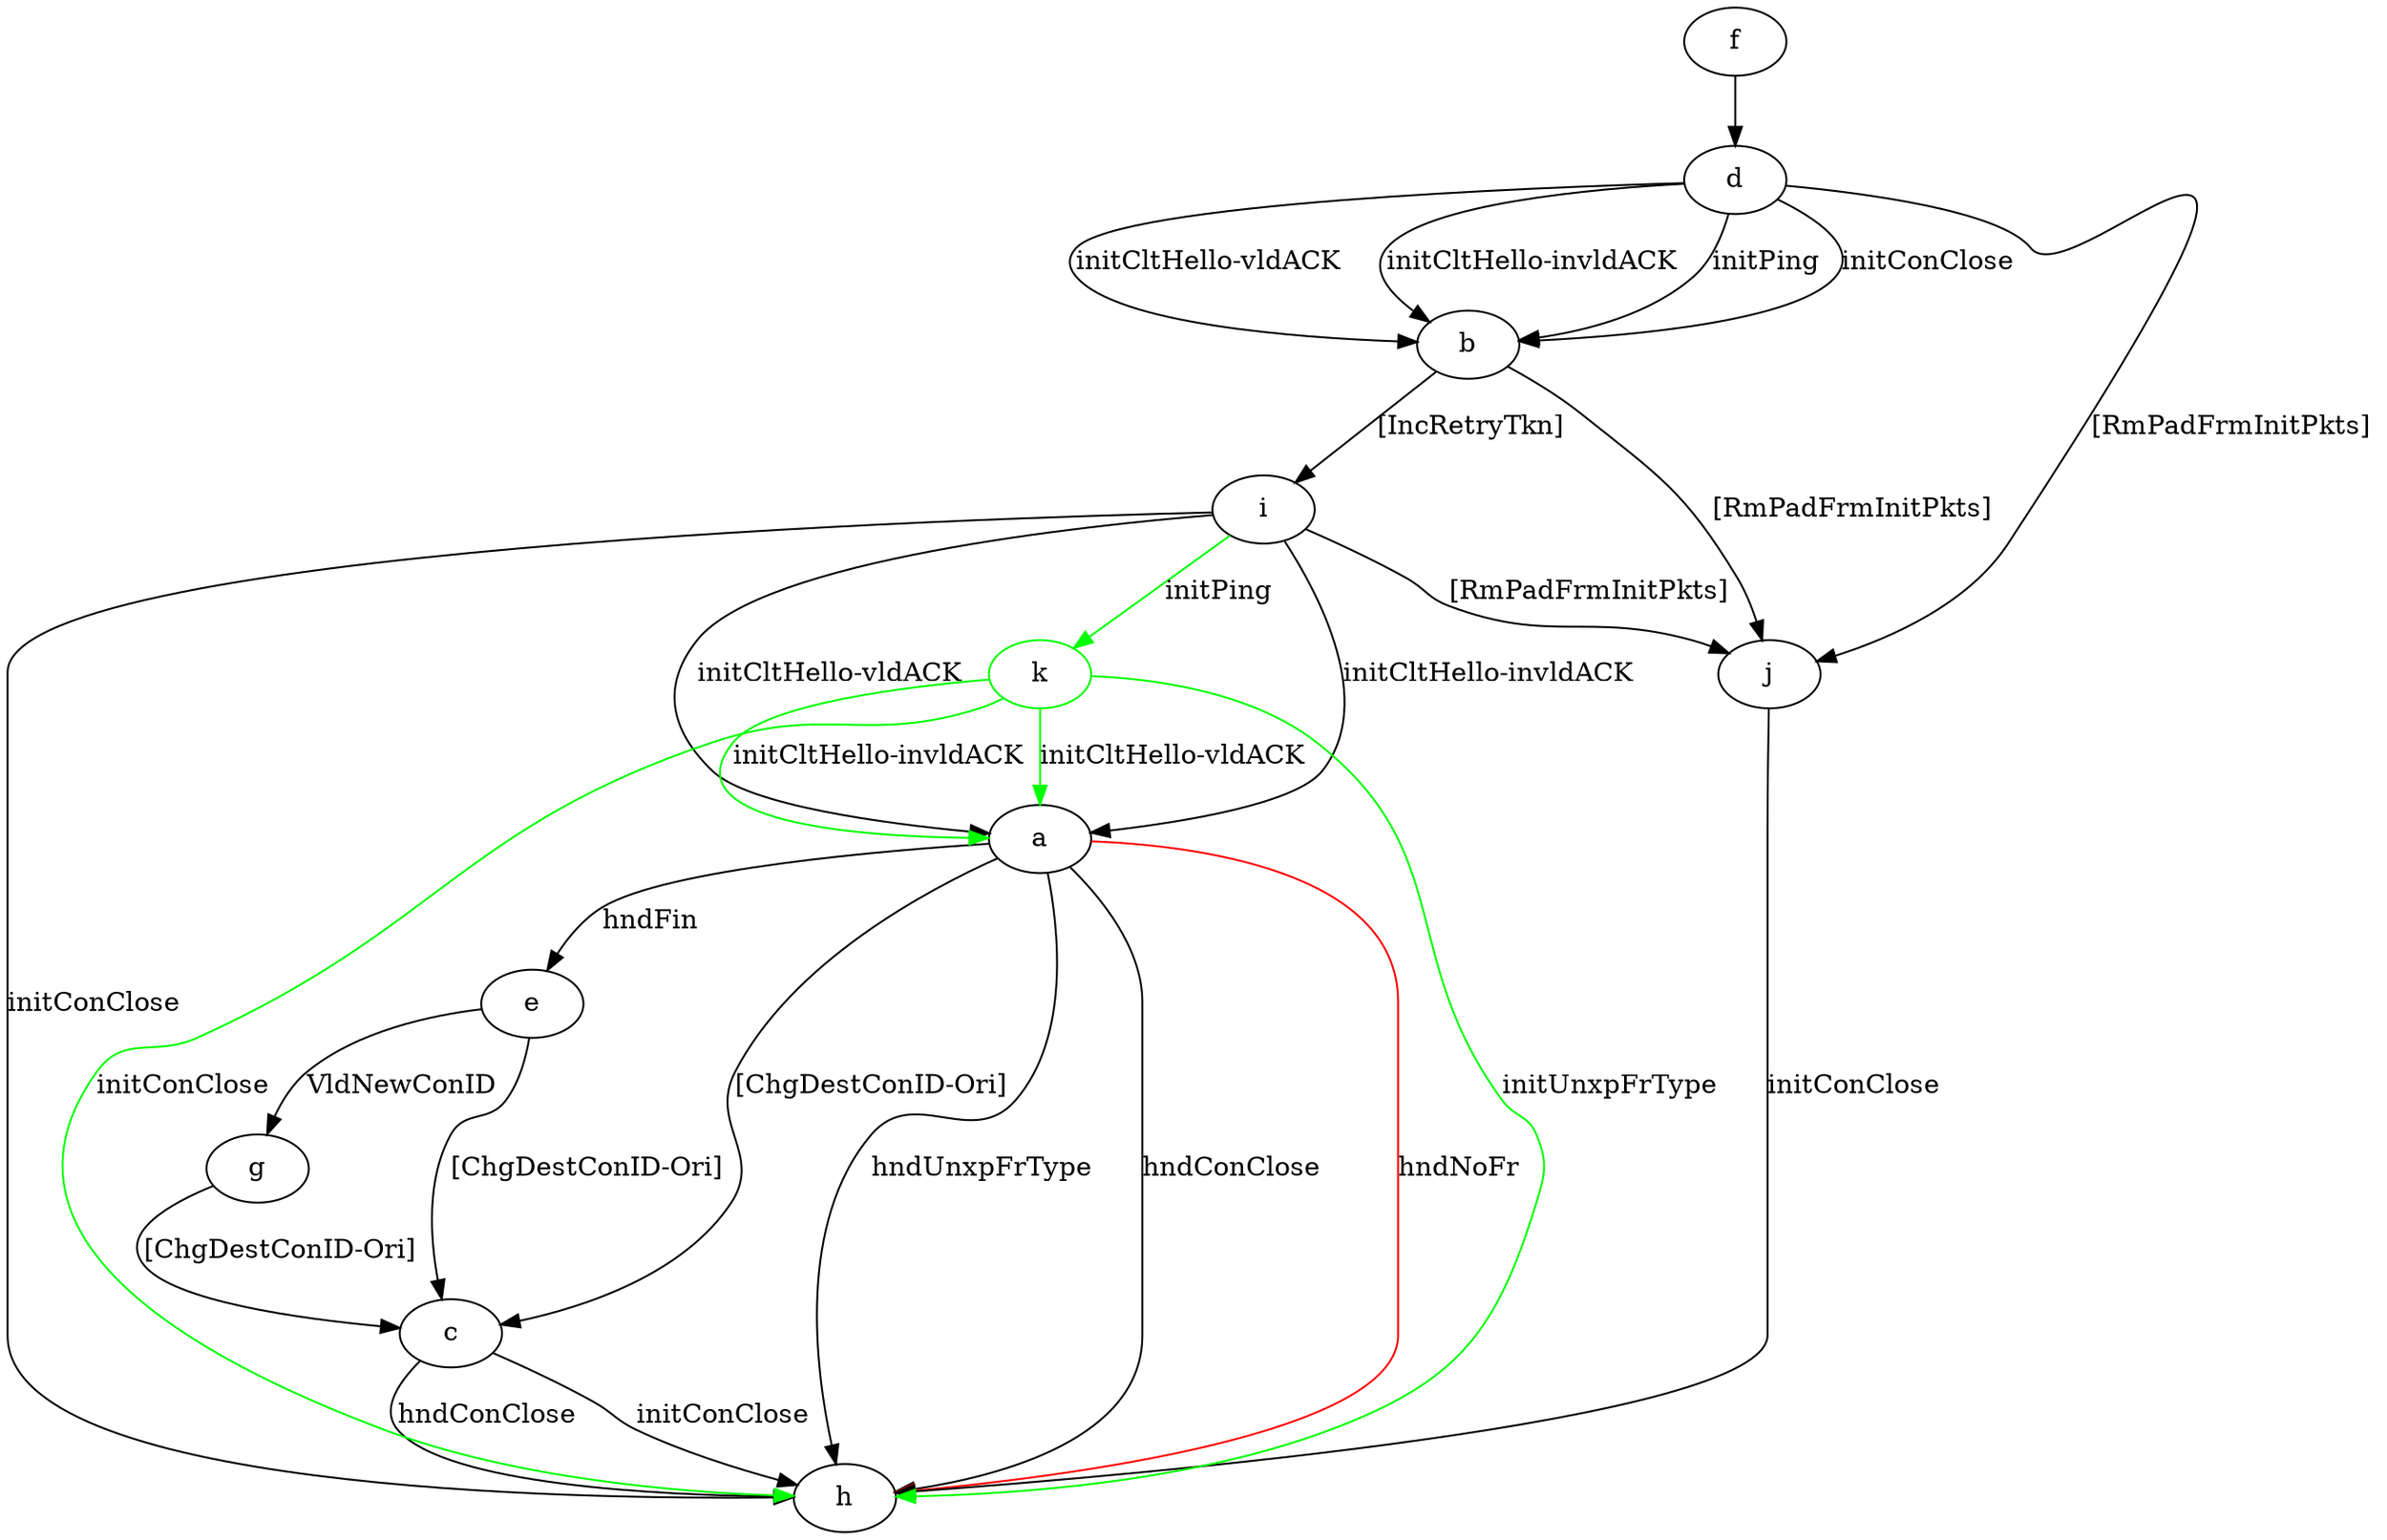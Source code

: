 digraph "" {
	a -> c	[key=0,
		label="[ChgDestConID-Ori] "];
	a -> e	[key=0,
		label="hndFin "];
	a -> h	[key=0,
		label="hndUnxpFrType "];
	a -> h	[key=1,
		label="hndConClose "];
	a -> h	[key=2,
		color=red,
		label="hndNoFr "];
	b -> i	[key=0,
		label="[IncRetryTkn] "];
	b -> j	[key=0,
		label="[RmPadFrmInitPkts] "];
	c -> h	[key=0,
		label="initConClose "];
	c -> h	[key=1,
		label="hndConClose "];
	d -> b	[key=0,
		label="initPing "];
	d -> b	[key=1,
		label="initConClose "];
	d -> b	[key=2,
		label="initCltHello-vldACK "];
	d -> b	[key=3,
		label="initCltHello-invldACK "];
	d -> j	[key=0,
		label="[RmPadFrmInitPkts] "];
	e -> c	[key=0,
		label="[ChgDestConID-Ori] "];
	e -> g	[key=0,
		label="VldNewConID "];
	f -> d	[key=0];
	g -> c	[key=0,
		label="[ChgDestConID-Ori] "];
	i -> a	[key=0,
		label="initCltHello-vldACK "];
	i -> a	[key=1,
		label="initCltHello-invldACK "];
	i -> h	[key=0,
		label="initConClose "];
	i -> j	[key=0,
		label="[RmPadFrmInitPkts] "];
	k	[color=green];
	i -> k	[key=0,
		color=green,
		label="initPing "];
	j -> h	[key=0,
		label="initConClose "];
	k -> a	[key=0,
		color=green,
		label="initCltHello-vldACK "];
	k -> a	[key=1,
		color=green,
		label="initCltHello-invldACK "];
	k -> h	[key=0,
		color=green,
		label="initConClose "];
	k -> h	[key=1,
		color=green,
		label="initUnxpFrType "];
}
